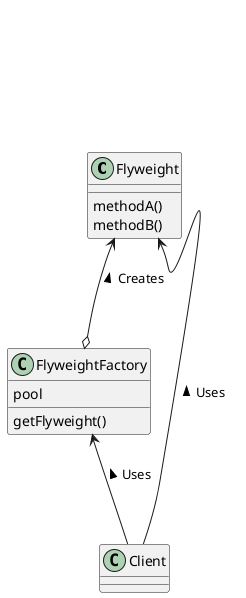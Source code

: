 @startuml Flyweight pattern

class Flyweight {
  methodA()
  methodB()
}

class FlyweightFactory {
  pool
  getFlyweight()
}

class Client {
}

FlyweightFactory o-up-> Flyweight : Creates >
Client -up-> FlyweightFactory : Uses >
Client --up--> Flyweight : Uses >

@enduml
